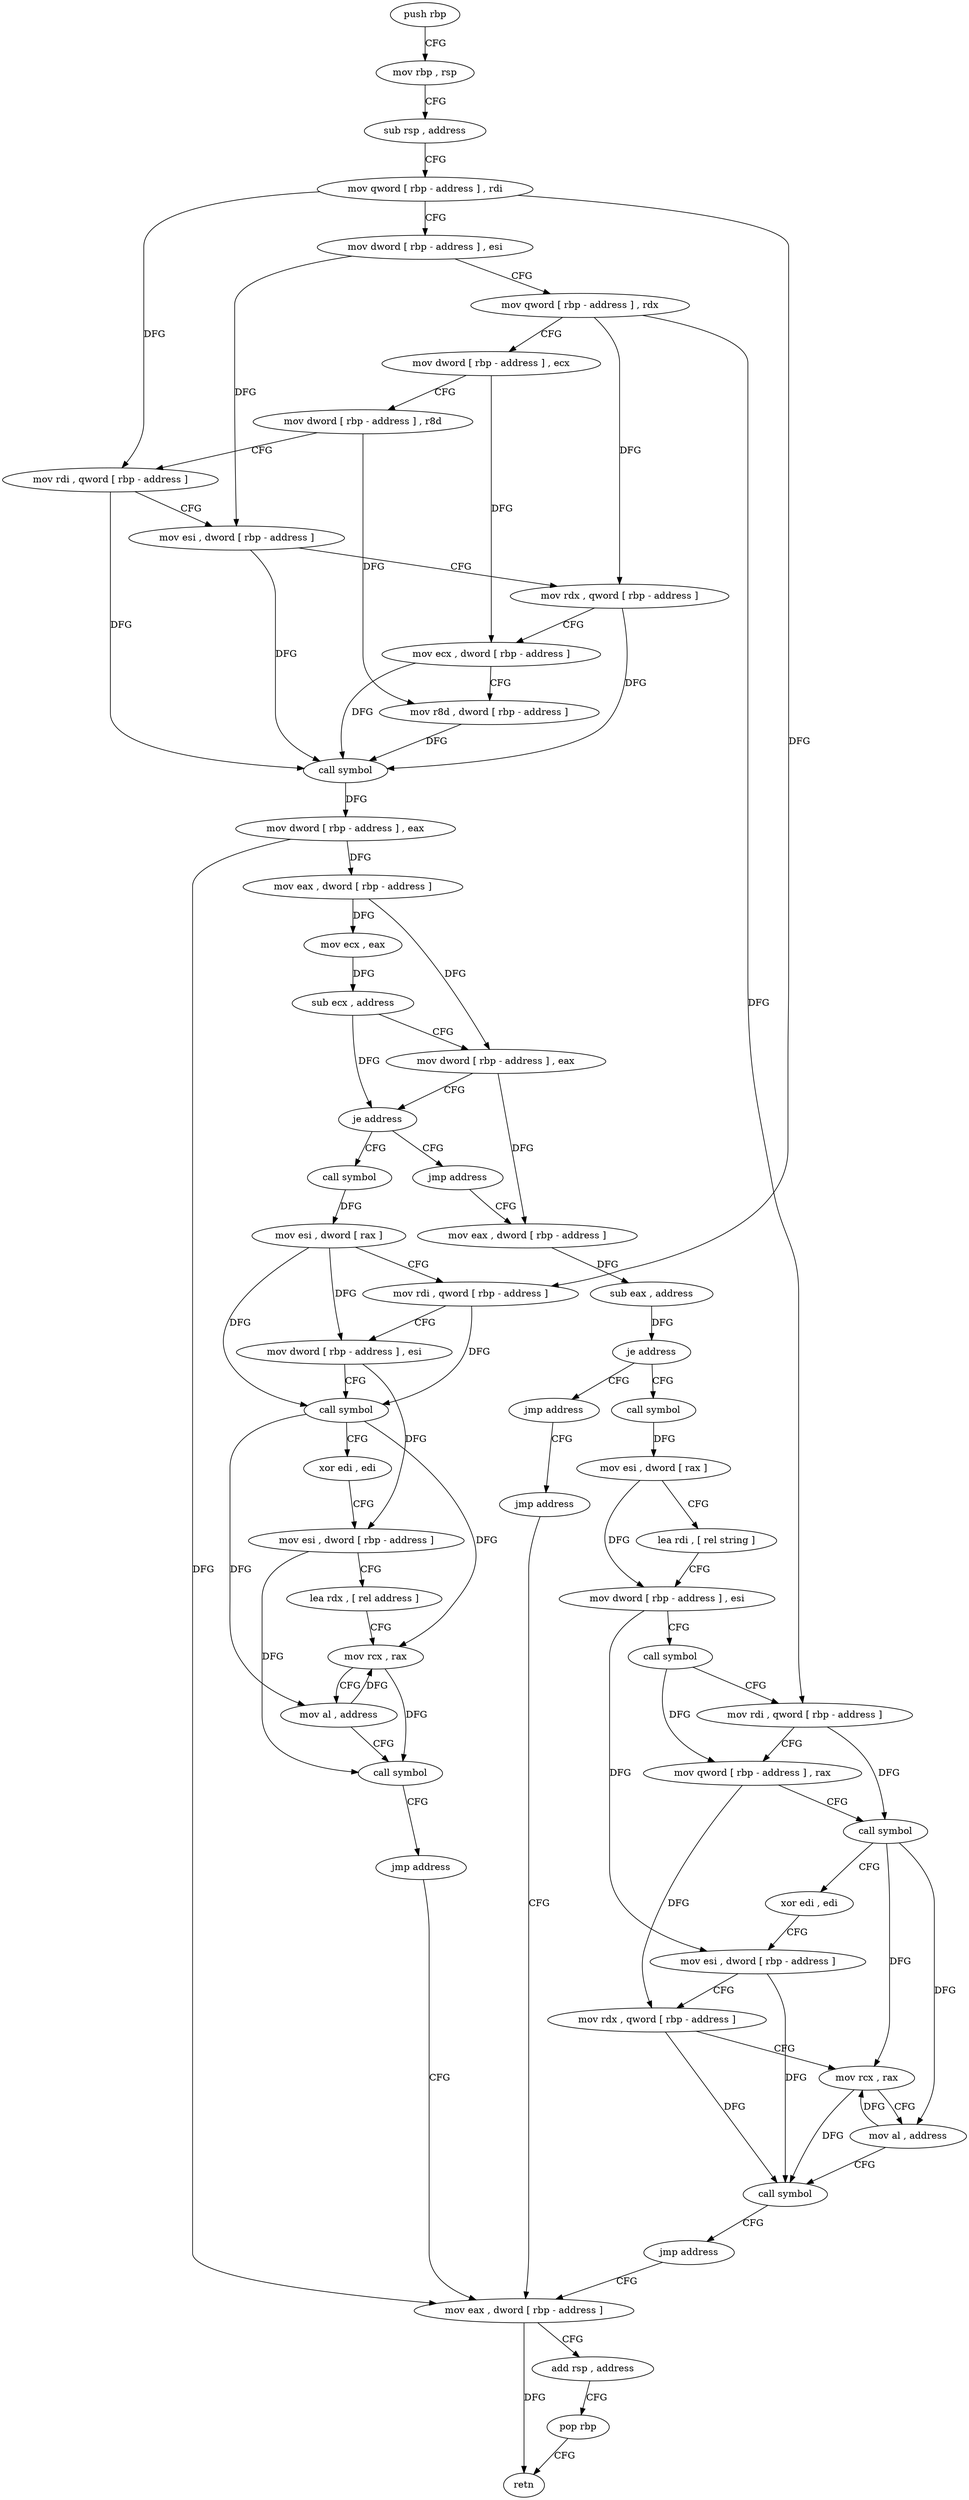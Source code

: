 digraph "func" {
"193472" [label = "push rbp" ]
"193473" [label = "mov rbp , rsp" ]
"193476" [label = "sub rsp , address" ]
"193480" [label = "mov qword [ rbp - address ] , rdi" ]
"193484" [label = "mov dword [ rbp - address ] , esi" ]
"193487" [label = "mov qword [ rbp - address ] , rdx" ]
"193491" [label = "mov dword [ rbp - address ] , ecx" ]
"193494" [label = "mov dword [ rbp - address ] , r8d" ]
"193498" [label = "mov rdi , qword [ rbp - address ]" ]
"193502" [label = "mov esi , dword [ rbp - address ]" ]
"193505" [label = "mov rdx , qword [ rbp - address ]" ]
"193509" [label = "mov ecx , dword [ rbp - address ]" ]
"193512" [label = "mov r8d , dword [ rbp - address ]" ]
"193516" [label = "call symbol" ]
"193521" [label = "mov dword [ rbp - address ] , eax" ]
"193524" [label = "mov eax , dword [ rbp - address ]" ]
"193527" [label = "mov ecx , eax" ]
"193529" [label = "sub ecx , address" ]
"193532" [label = "mov dword [ rbp - address ] , eax" ]
"193535" [label = "je address" ]
"193563" [label = "call symbol" ]
"193541" [label = "jmp address" ]
"193568" [label = "mov esi , dword [ rax ]" ]
"193570" [label = "mov rdi , qword [ rbp - address ]" ]
"193574" [label = "mov dword [ rbp - address ] , esi" ]
"193577" [label = "call symbol" ]
"193582" [label = "xor edi , edi" ]
"193584" [label = "mov esi , dword [ rbp - address ]" ]
"193587" [label = "lea rdx , [ rel address ]" ]
"193594" [label = "mov rcx , rax" ]
"193597" [label = "mov al , address" ]
"193599" [label = "call symbol" ]
"193604" [label = "jmp address" ]
"193673" [label = "mov eax , dword [ rbp - address ]" ]
"193546" [label = "mov eax , dword [ rbp - address ]" ]
"193676" [label = "add rsp , address" ]
"193680" [label = "pop rbp" ]
"193681" [label = "retn" ]
"193549" [label = "sub eax , address" ]
"193552" [label = "je address" ]
"193609" [label = "call symbol" ]
"193558" [label = "jmp address" ]
"193614" [label = "mov esi , dword [ rax ]" ]
"193616" [label = "lea rdi , [ rel string ]" ]
"193623" [label = "mov dword [ rbp - address ] , esi" ]
"193626" [label = "call symbol" ]
"193631" [label = "mov rdi , qword [ rbp - address ]" ]
"193635" [label = "mov qword [ rbp - address ] , rax" ]
"193639" [label = "call symbol" ]
"193644" [label = "xor edi , edi" ]
"193646" [label = "mov esi , dword [ rbp - address ]" ]
"193649" [label = "mov rdx , qword [ rbp - address ]" ]
"193653" [label = "mov rcx , rax" ]
"193656" [label = "mov al , address" ]
"193658" [label = "call symbol" ]
"193663" [label = "jmp address" ]
"193668" [label = "jmp address" ]
"193472" -> "193473" [ label = "CFG" ]
"193473" -> "193476" [ label = "CFG" ]
"193476" -> "193480" [ label = "CFG" ]
"193480" -> "193484" [ label = "CFG" ]
"193480" -> "193498" [ label = "DFG" ]
"193480" -> "193570" [ label = "DFG" ]
"193484" -> "193487" [ label = "CFG" ]
"193484" -> "193502" [ label = "DFG" ]
"193487" -> "193491" [ label = "CFG" ]
"193487" -> "193505" [ label = "DFG" ]
"193487" -> "193631" [ label = "DFG" ]
"193491" -> "193494" [ label = "CFG" ]
"193491" -> "193509" [ label = "DFG" ]
"193494" -> "193498" [ label = "CFG" ]
"193494" -> "193512" [ label = "DFG" ]
"193498" -> "193502" [ label = "CFG" ]
"193498" -> "193516" [ label = "DFG" ]
"193502" -> "193505" [ label = "CFG" ]
"193502" -> "193516" [ label = "DFG" ]
"193505" -> "193509" [ label = "CFG" ]
"193505" -> "193516" [ label = "DFG" ]
"193509" -> "193512" [ label = "CFG" ]
"193509" -> "193516" [ label = "DFG" ]
"193512" -> "193516" [ label = "DFG" ]
"193516" -> "193521" [ label = "DFG" ]
"193521" -> "193524" [ label = "DFG" ]
"193521" -> "193673" [ label = "DFG" ]
"193524" -> "193527" [ label = "DFG" ]
"193524" -> "193532" [ label = "DFG" ]
"193527" -> "193529" [ label = "DFG" ]
"193529" -> "193532" [ label = "CFG" ]
"193529" -> "193535" [ label = "DFG" ]
"193532" -> "193535" [ label = "CFG" ]
"193532" -> "193546" [ label = "DFG" ]
"193535" -> "193563" [ label = "CFG" ]
"193535" -> "193541" [ label = "CFG" ]
"193563" -> "193568" [ label = "DFG" ]
"193541" -> "193546" [ label = "CFG" ]
"193568" -> "193570" [ label = "CFG" ]
"193568" -> "193574" [ label = "DFG" ]
"193568" -> "193577" [ label = "DFG" ]
"193570" -> "193574" [ label = "CFG" ]
"193570" -> "193577" [ label = "DFG" ]
"193574" -> "193577" [ label = "CFG" ]
"193574" -> "193584" [ label = "DFG" ]
"193577" -> "193582" [ label = "CFG" ]
"193577" -> "193594" [ label = "DFG" ]
"193577" -> "193597" [ label = "DFG" ]
"193582" -> "193584" [ label = "CFG" ]
"193584" -> "193587" [ label = "CFG" ]
"193584" -> "193599" [ label = "DFG" ]
"193587" -> "193594" [ label = "CFG" ]
"193594" -> "193597" [ label = "CFG" ]
"193594" -> "193599" [ label = "DFG" ]
"193597" -> "193599" [ label = "CFG" ]
"193597" -> "193594" [ label = "DFG" ]
"193599" -> "193604" [ label = "CFG" ]
"193604" -> "193673" [ label = "CFG" ]
"193673" -> "193676" [ label = "CFG" ]
"193673" -> "193681" [ label = "DFG" ]
"193546" -> "193549" [ label = "DFG" ]
"193676" -> "193680" [ label = "CFG" ]
"193680" -> "193681" [ label = "CFG" ]
"193549" -> "193552" [ label = "DFG" ]
"193552" -> "193609" [ label = "CFG" ]
"193552" -> "193558" [ label = "CFG" ]
"193609" -> "193614" [ label = "DFG" ]
"193558" -> "193668" [ label = "CFG" ]
"193614" -> "193616" [ label = "CFG" ]
"193614" -> "193623" [ label = "DFG" ]
"193616" -> "193623" [ label = "CFG" ]
"193623" -> "193626" [ label = "CFG" ]
"193623" -> "193646" [ label = "DFG" ]
"193626" -> "193631" [ label = "CFG" ]
"193626" -> "193635" [ label = "DFG" ]
"193631" -> "193635" [ label = "CFG" ]
"193631" -> "193639" [ label = "DFG" ]
"193635" -> "193639" [ label = "CFG" ]
"193635" -> "193649" [ label = "DFG" ]
"193639" -> "193644" [ label = "CFG" ]
"193639" -> "193653" [ label = "DFG" ]
"193639" -> "193656" [ label = "DFG" ]
"193644" -> "193646" [ label = "CFG" ]
"193646" -> "193649" [ label = "CFG" ]
"193646" -> "193658" [ label = "DFG" ]
"193649" -> "193653" [ label = "CFG" ]
"193649" -> "193658" [ label = "DFG" ]
"193653" -> "193656" [ label = "CFG" ]
"193653" -> "193658" [ label = "DFG" ]
"193656" -> "193658" [ label = "CFG" ]
"193656" -> "193653" [ label = "DFG" ]
"193658" -> "193663" [ label = "CFG" ]
"193663" -> "193673" [ label = "CFG" ]
"193668" -> "193673" [ label = "CFG" ]
}
